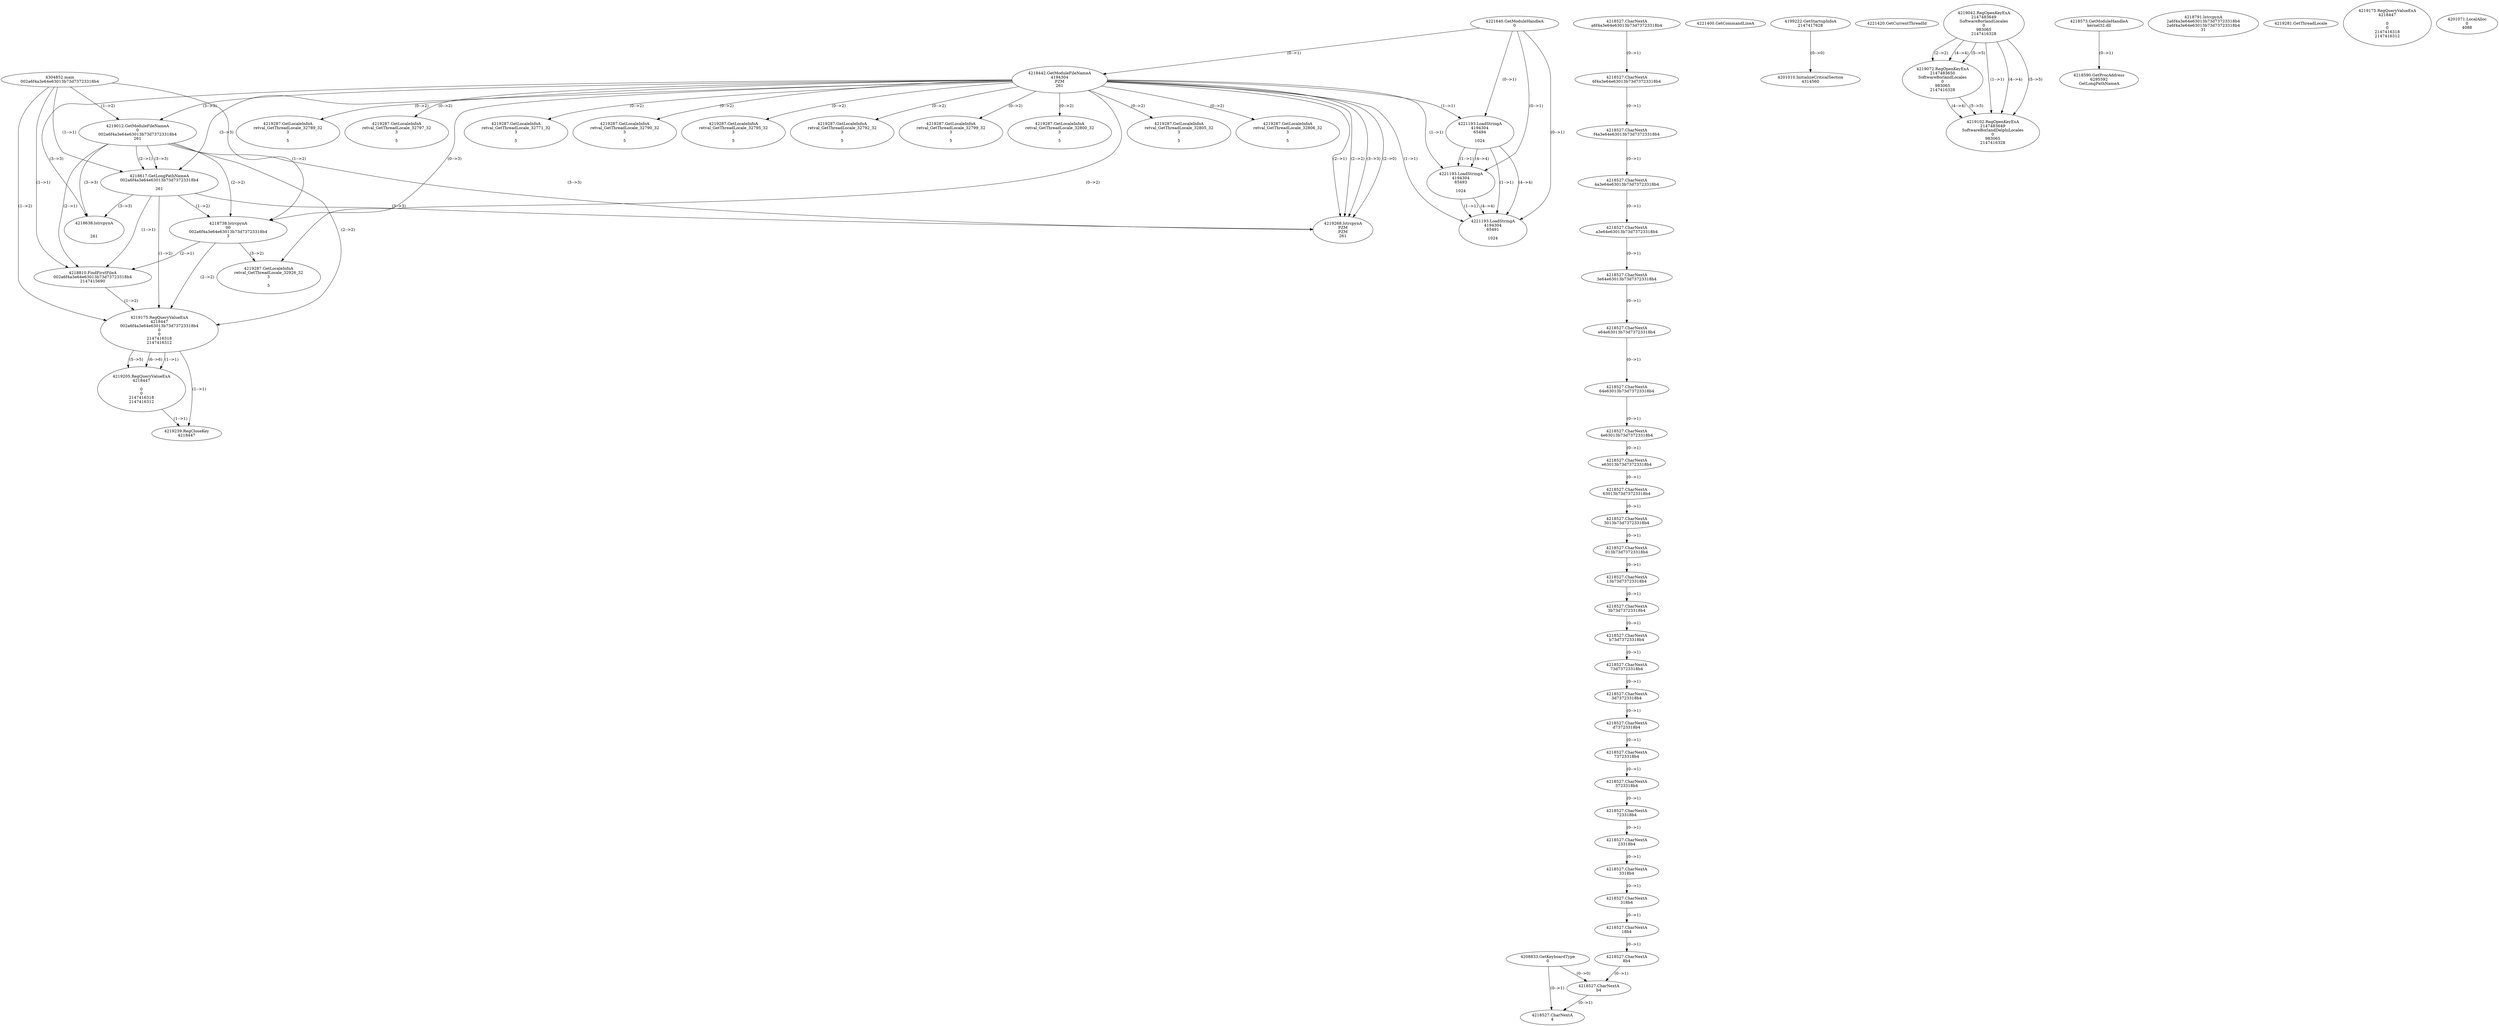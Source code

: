 // Global SCDG with merge call
digraph {
	0 [label="4304852.main
002a6f4a3e64e63013b73d73723318b4"]
	1 [label="4221640.GetModuleHandleA
0"]
	2 [label="4208833.GetKeyboardType
0"]
	3 [label="4221400.GetCommandLineA
"]
	4 [label="4199222.GetStartupInfoA
2147417628"]
	5 [label="4221420.GetCurrentThreadId
"]
	6 [label="4218442.GetModuleFileNameA
4194304
PZM
261"]
	1 -> 6 [label="(0-->1)"]
	7 [label="4219012.GetModuleFileNameA
0
002a6f4a3e64e63013b73d73723318b4
261"]
	0 -> 7 [label="(1-->2)"]
	6 -> 7 [label="(3-->3)"]
	8 [label="4219042.RegOpenKeyExA
2147483649
Software\Borland\Locales
0
983065
2147416328"]
	9 [label="4219072.RegOpenKeyExA
2147483650
Software\Borland\Locales
0
983065
2147416328"]
	8 -> 9 [label="(2-->2)"]
	8 -> 9 [label="(4-->4)"]
	8 -> 9 [label="(5-->5)"]
	10 [label="4218573.GetModuleHandleA
kernel32.dll"]
	11 [label="4218590.GetProcAddress
6295592
GetLongPathNameA"]
	10 -> 11 [label="(0-->1)"]
	12 [label="4218617.GetLongPathNameA
002a6f4a3e64e63013b73d73723318b4

261"]
	0 -> 12 [label="(1-->1)"]
	7 -> 12 [label="(2-->1)"]
	6 -> 12 [label="(3-->3)"]
	7 -> 12 [label="(3-->3)"]
	13 [label="4218738.lstrcpynA
00
002a6f4a3e64e63013b73d73723318b4
3"]
	0 -> 13 [label="(1-->2)"]
	7 -> 13 [label="(2-->2)"]
	12 -> 13 [label="(1-->2)"]
	6 -> 13 [label="(0-->3)"]
	14 [label="4218527.CharNextA
a6f4a3e64e63013b73d73723318b4"]
	15 [label="4218527.CharNextA
6f4a3e64e63013b73d73723318b4"]
	14 -> 15 [label="(0-->1)"]
	16 [label="4218527.CharNextA
f4a3e64e63013b73d73723318b4"]
	15 -> 16 [label="(0-->1)"]
	17 [label="4218527.CharNextA
4a3e64e63013b73d73723318b4"]
	16 -> 17 [label="(0-->1)"]
	18 [label="4218527.CharNextA
a3e64e63013b73d73723318b4"]
	17 -> 18 [label="(0-->1)"]
	19 [label="4218527.CharNextA
3e64e63013b73d73723318b4"]
	18 -> 19 [label="(0-->1)"]
	20 [label="4218527.CharNextA
e64e63013b73d73723318b4"]
	19 -> 20 [label="(0-->1)"]
	21 [label="4218527.CharNextA
64e63013b73d73723318b4"]
	20 -> 21 [label="(0-->1)"]
	22 [label="4218527.CharNextA
4e63013b73d73723318b4"]
	21 -> 22 [label="(0-->1)"]
	23 [label="4218527.CharNextA
e63013b73d73723318b4"]
	22 -> 23 [label="(0-->1)"]
	24 [label="4218527.CharNextA
63013b73d73723318b4"]
	23 -> 24 [label="(0-->1)"]
	25 [label="4218527.CharNextA
3013b73d73723318b4"]
	24 -> 25 [label="(0-->1)"]
	26 [label="4218527.CharNextA
013b73d73723318b4"]
	25 -> 26 [label="(0-->1)"]
	27 [label="4218527.CharNextA
13b73d73723318b4"]
	26 -> 27 [label="(0-->1)"]
	28 [label="4218527.CharNextA
3b73d73723318b4"]
	27 -> 28 [label="(0-->1)"]
	29 [label="4218527.CharNextA
b73d73723318b4"]
	28 -> 29 [label="(0-->1)"]
	30 [label="4218527.CharNextA
73d73723318b4"]
	29 -> 30 [label="(0-->1)"]
	31 [label="4218527.CharNextA
3d73723318b4"]
	30 -> 31 [label="(0-->1)"]
	32 [label="4218527.CharNextA
d73723318b4"]
	31 -> 32 [label="(0-->1)"]
	33 [label="4218527.CharNextA
73723318b4"]
	32 -> 33 [label="(0-->1)"]
	34 [label="4218527.CharNextA
3723318b4"]
	33 -> 34 [label="(0-->1)"]
	35 [label="4218527.CharNextA
723318b4"]
	34 -> 35 [label="(0-->1)"]
	36 [label="4218527.CharNextA
23318b4"]
	35 -> 36 [label="(0-->1)"]
	37 [label="4218527.CharNextA
3318b4"]
	36 -> 37 [label="(0-->1)"]
	38 [label="4218527.CharNextA
318b4"]
	37 -> 38 [label="(0-->1)"]
	39 [label="4218527.CharNextA
18b4"]
	38 -> 39 [label="(0-->1)"]
	40 [label="4218527.CharNextA
8b4"]
	39 -> 40 [label="(0-->1)"]
	41 [label="4218527.CharNextA
b4"]
	40 -> 41 [label="(0-->1)"]
	2 -> 41 [label="(0-->0)"]
	42 [label="4218527.CharNextA
4"]
	2 -> 42 [label="(0-->1)"]
	41 -> 42 [label="(0-->1)"]
	43 [label="4218791.lstrcpynA
2a6f4a3e64e63013b73d73723318b4
2a6f4a3e64e63013b73d73723318b4
31"]
	44 [label="4218810.FindFirstFileA
002a6f4a3e64e63013b73d73723318b4
2147415690"]
	0 -> 44 [label="(1-->1)"]
	7 -> 44 [label="(2-->1)"]
	12 -> 44 [label="(1-->1)"]
	13 -> 44 [label="(2-->1)"]
	45 [label="4219175.RegQueryValueExA
4218447
002a6f4a3e64e63013b73d73723318b4
0
0
2147416318
2147416312"]
	0 -> 45 [label="(1-->2)"]
	7 -> 45 [label="(2-->2)"]
	12 -> 45 [label="(1-->2)"]
	13 -> 45 [label="(2-->2)"]
	44 -> 45 [label="(1-->2)"]
	46 [label="4219205.RegQueryValueExA
4218447

0
0
2147416318
2147416312"]
	45 -> 46 [label="(1-->1)"]
	45 -> 46 [label="(5-->5)"]
	45 -> 46 [label="(6-->6)"]
	47 [label="4219239.RegCloseKey
4218447"]
	45 -> 47 [label="(1-->1)"]
	46 -> 47 [label="(1-->1)"]
	48 [label="4219268.lstrcpynA
PZM
PZM
261"]
	6 -> 48 [label="(2-->1)"]
	6 -> 48 [label="(2-->2)"]
	6 -> 48 [label="(3-->3)"]
	7 -> 48 [label="(3-->3)"]
	12 -> 48 [label="(3-->3)"]
	6 -> 48 [label="(2-->0)"]
	49 [label="4219281.GetThreadLocale
"]
	50 [label="4219287.GetLocaleInfoA
retval_GetThreadLocale_32926_32
3

5"]
	6 -> 50 [label="(0-->2)"]
	13 -> 50 [label="(3-->2)"]
	51 [label="4221193.LoadStringA
4194304
65494

1024"]
	1 -> 51 [label="(0-->1)"]
	6 -> 51 [label="(1-->1)"]
	52 [label="4218638.lstrcpynA


261"]
	6 -> 52 [label="(3-->3)"]
	7 -> 52 [label="(3-->3)"]
	12 -> 52 [label="(3-->3)"]
	53 [label="4219175.RegQueryValueExA
4218447

0
0
2147416318
2147416312"]
	54 [label="4219287.GetLocaleInfoA
retval_GetThreadLocale_32789_32
3

5"]
	6 -> 54 [label="(0-->2)"]
	55 [label="4221193.LoadStringA
4194304
65493

1024"]
	1 -> 55 [label="(0-->1)"]
	6 -> 55 [label="(1-->1)"]
	51 -> 55 [label="(1-->1)"]
	51 -> 55 [label="(4-->4)"]
	56 [label="4201010.InitializeCriticalSection
4314560"]
	4 -> 56 [label="(0-->0)"]
	57 [label="4201071.LocalAlloc
0
4088"]
	58 [label="4219287.GetLocaleInfoA
retval_GetThreadLocale_32797_32
3

5"]
	6 -> 58 [label="(0-->2)"]
	59 [label="4221193.LoadStringA
4194304
65491

1024"]
	1 -> 59 [label="(0-->1)"]
	6 -> 59 [label="(1-->1)"]
	51 -> 59 [label="(1-->1)"]
	55 -> 59 [label="(1-->1)"]
	51 -> 59 [label="(4-->4)"]
	55 -> 59 [label="(4-->4)"]
	60 [label="4219102.RegOpenKeyExA
2147483649
Software\Borland\Delphi\Locales
0
983065
2147416328"]
	8 -> 60 [label="(1-->1)"]
	8 -> 60 [label="(4-->4)"]
	9 -> 60 [label="(4-->4)"]
	8 -> 60 [label="(5-->5)"]
	9 -> 60 [label="(5-->5)"]
	61 [label="4219287.GetLocaleInfoA
retval_GetThreadLocale_32771_32
3

5"]
	6 -> 61 [label="(0-->2)"]
	62 [label="4219287.GetLocaleInfoA
retval_GetThreadLocale_32790_32
3

5"]
	6 -> 62 [label="(0-->2)"]
	63 [label="4219287.GetLocaleInfoA
retval_GetThreadLocale_32795_32
3

5"]
	6 -> 63 [label="(0-->2)"]
	64 [label="4219287.GetLocaleInfoA
retval_GetThreadLocale_32792_32
3

5"]
	6 -> 64 [label="(0-->2)"]
	65 [label="4219287.GetLocaleInfoA
retval_GetThreadLocale_32799_32
3

5"]
	6 -> 65 [label="(0-->2)"]
	66 [label="4219287.GetLocaleInfoA
retval_GetThreadLocale_32800_32
3

5"]
	6 -> 66 [label="(0-->2)"]
	67 [label="4219287.GetLocaleInfoA
retval_GetThreadLocale_32805_32
3

5"]
	6 -> 67 [label="(0-->2)"]
	68 [label="4219287.GetLocaleInfoA
retval_GetThreadLocale_32806_32
3

5"]
	6 -> 68 [label="(0-->2)"]
}
